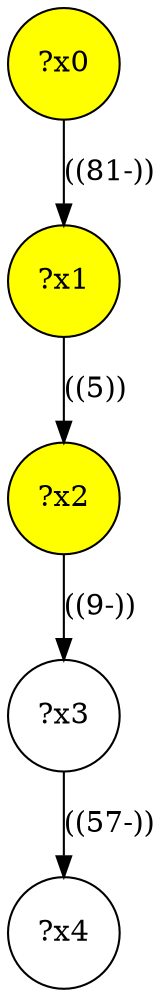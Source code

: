 digraph g {
	x2 [fillcolor="yellow", style="filled," shape=circle, label="?x2"];
	x0 [fillcolor="yellow", style="filled," shape=circle, label="?x0"];
	x1 [fillcolor="yellow", style="filled," shape=circle, label="?x1"];
	x0 -> x1 [label="((81-))"];
	x1 -> x2 [label="((5))"];
	x3 [shape=circle, label="?x3"];
	x2 -> x3 [label="((9-))"];
	x4 [shape=circle, label="?x4"];
	x3 -> x4 [label="((57-))"];
}
